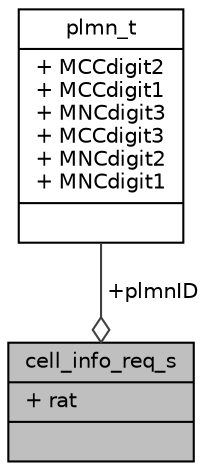 digraph "cell_info_req_s"
{
 // LATEX_PDF_SIZE
  edge [fontname="Helvetica",fontsize="10",labelfontname="Helvetica",labelfontsize="10"];
  node [fontname="Helvetica",fontsize="10",shape=record];
  Node1 [label="{cell_info_req_s\n|+ rat\l|}",height=0.2,width=0.4,color="black", fillcolor="grey75", style="filled", fontcolor="black",tooltip=" "];
  Node2 -> Node1 [color="grey25",fontsize="10",style="solid",label=" +plmnID" ,arrowhead="odiamond",fontname="Helvetica"];
  Node2 [label="{plmn_t\n|+ MCCdigit2\l+ MCCdigit1\l+ MNCdigit3\l+ MCCdigit3\l+ MNCdigit2\l+ MNCdigit1\l|}",height=0.2,width=0.4,color="black", fillcolor="white", style="filled",URL="$structplmn__t.html",tooltip=" "];
}
